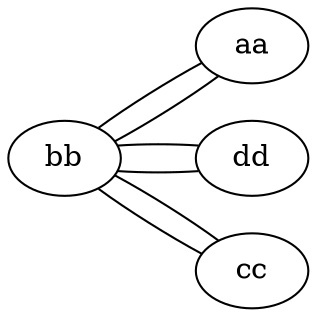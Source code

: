 graph g {
rankdir=LR;
"bb";
"bb" -- "aa";
"bb" -- "dd";
"bb" -- "cc";
"aa";
"aa" -- "bb";
"dd";
"dd" -- "bb";
"cc";
"cc" -- "bb";
"cc";
}

